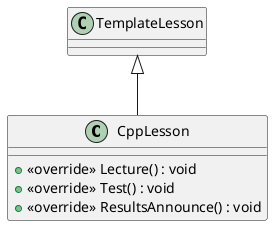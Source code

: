 @startuml
class CppLesson {
    + <<override>> Lecture() : void
    + <<override>> Test() : void
    + <<override>> ResultsAnnounce() : void
}
TemplateLesson <|-- CppLesson
@enduml
